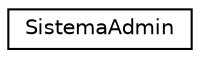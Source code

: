 digraph "Graphical Class Hierarchy"
{
 // LATEX_PDF_SIZE
  edge [fontname="Helvetica",fontsize="10",labelfontname="Helvetica",labelfontsize="10"];
  node [fontname="Helvetica",fontsize="10",shape=record];
  rankdir="LR";
  Node0 [label="SistemaAdmin",height=0.2,width=0.4,color="black", fillcolor="white", style="filled",URL="$classSistemaAdmin.html",tooltip="Classe que representa o sistema administrativo."];
}
